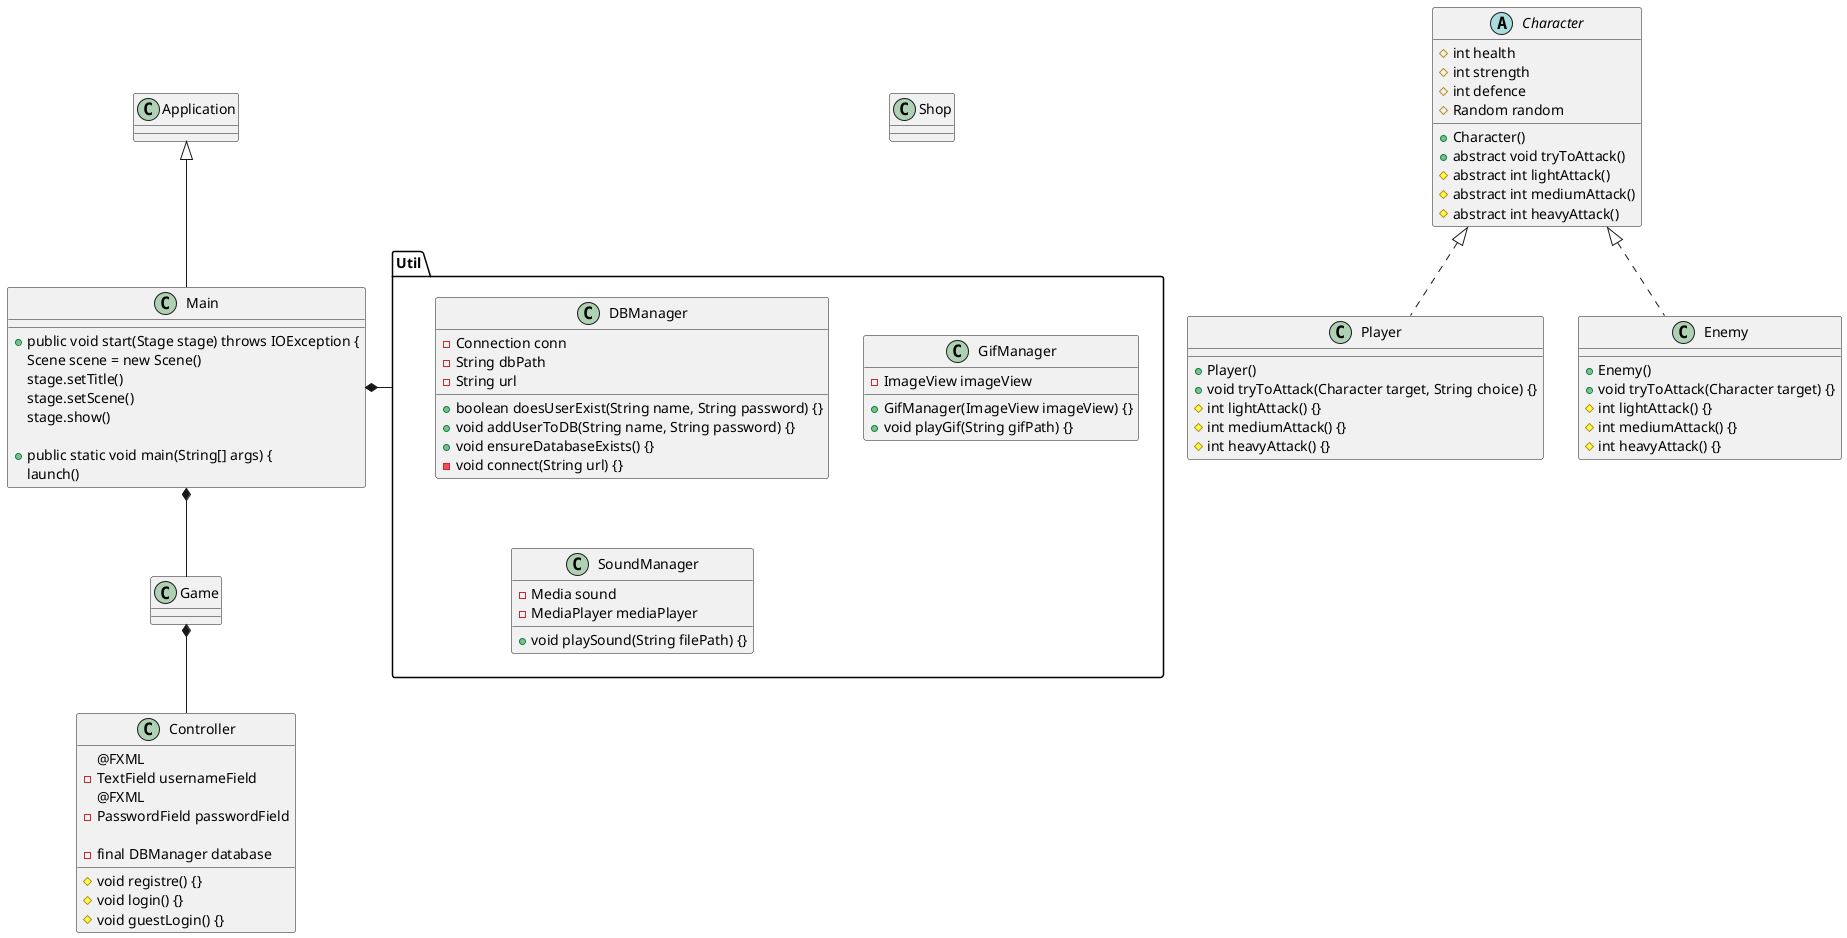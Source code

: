 @startuml
'https://plantuml.com/class-diagram

class Main extends Application {

+ public void start(Stage stage) throws IOException {
Scene scene = new Scene()
stage.setTitle()
stage.setScene()
stage.show()

+ public static void main(String[] args) {
launch()
}

Class Game {

}

Class Controller {
@FXML
- TextField usernameField
@FXML
- PasswordField passwordField

- final DBManager database
# void registre() {}
# void login() {}
# void guestLogin() {}
}

Class Shop {

}

abstract Class Character {
# int health
# int strength
# int defence
# Random random
+ Character()
+ abstract void tryToAttack()
# abstract int lightAttack()
# abstract int mediumAttack()
# abstract int heavyAttack()
}

Class Player implements Character{
+ Player()
+ void tryToAttack(Character target, String choice) {}
# int lightAttack() {}
# int mediumAttack() {}
# int heavyAttack() {}
}

Class Enemy implements Character {
+ Enemy()
+ void tryToAttack(Character target) {}
# int lightAttack() {}
# int mediumAttack() {}
# int heavyAttack() {}
}

package "Util" {
Class DBManager {
- Connection conn
- String dbPath
- String url

+ boolean doesUserExist(String name, String password) {}
+ void addUserToDB(String name, String password) {}
+ void ensureDatabaseExists() {}
- void connect(String url) {}
}

Class GifManager {
- ImageView imageView
+ GifManager(ImageView imageView) {}
+ void playGif(String gifPath) {}
}

Class SoundManager {
- Media sound
- MediaPlayer mediaPlayer
+ void playSound(String filePath) {}
}
}

Main *- "Util"
Main *-- "Game"
Game *-- "Controller"
@enduml